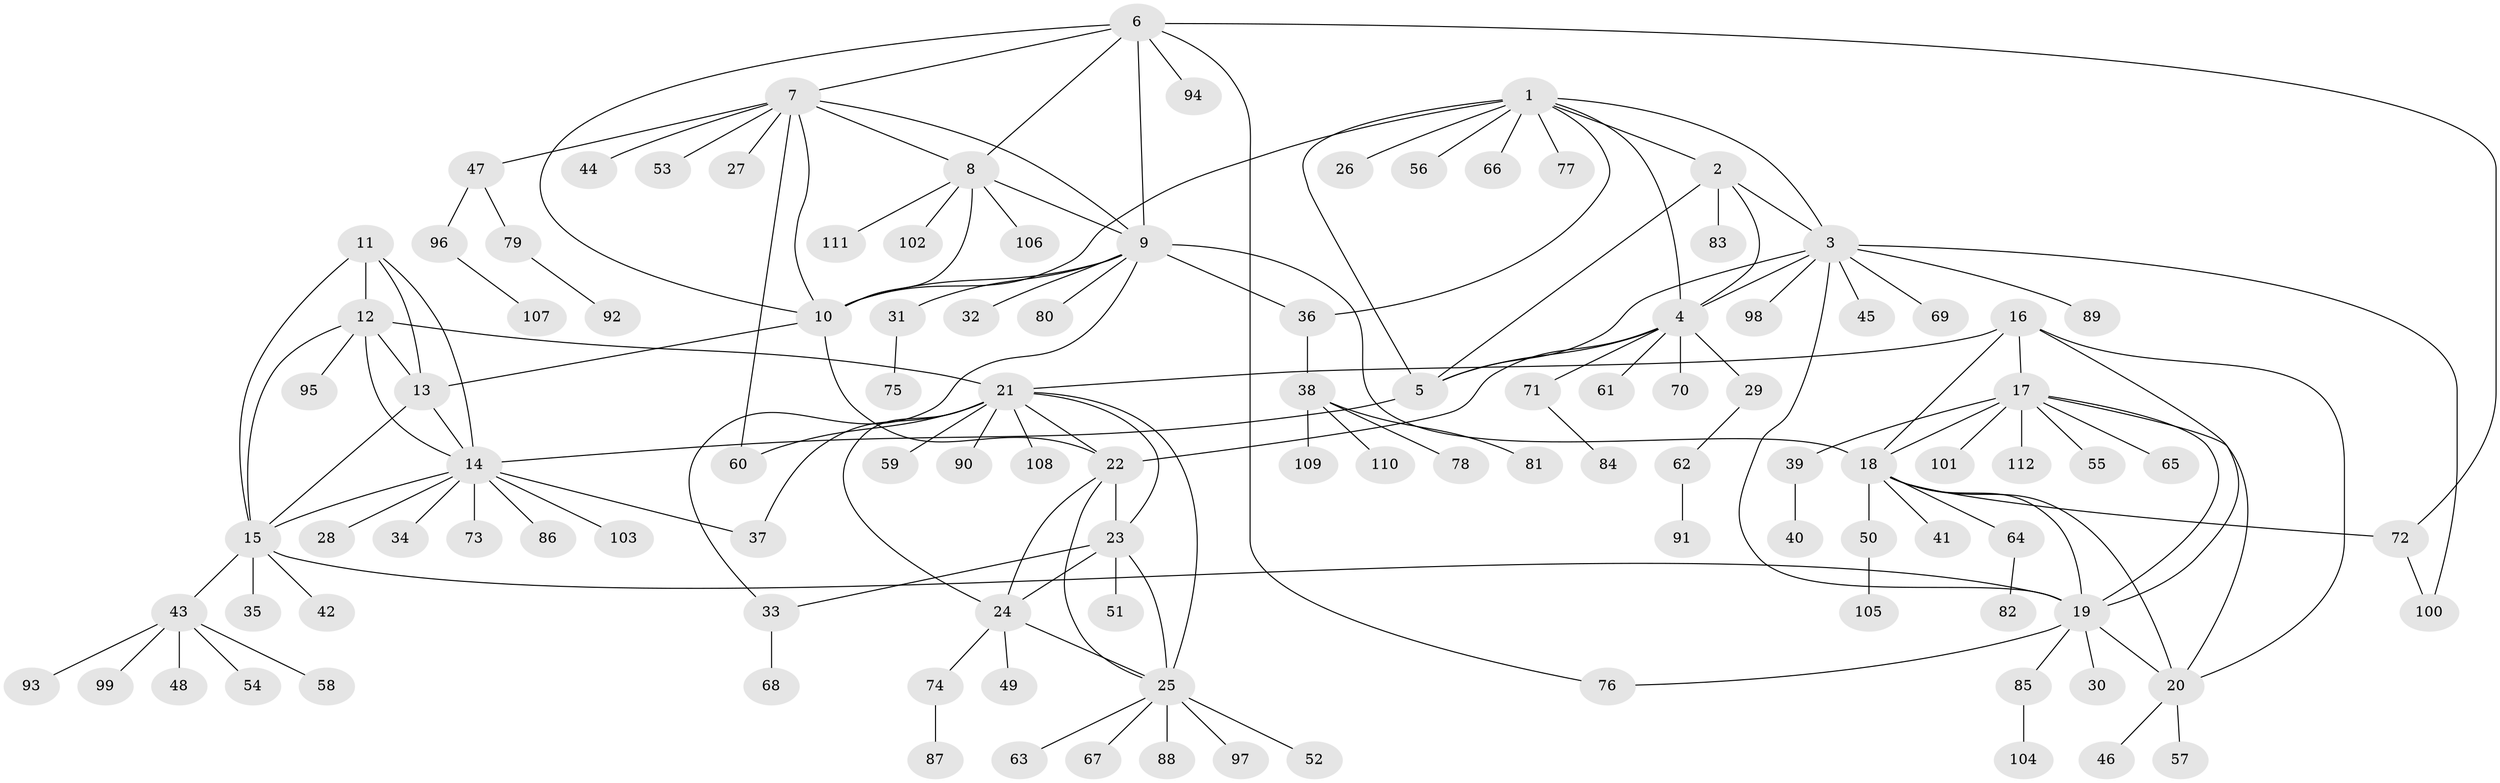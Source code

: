 // coarse degree distribution, {8: 0.047619047619047616, 3: 0.047619047619047616, 9: 0.047619047619047616, 10: 0.011904761904761904, 4: 0.03571428571428571, 7: 0.05952380952380952, 5: 0.023809523809523808, 1: 0.6547619047619048, 2: 0.07142857142857142}
// Generated by graph-tools (version 1.1) at 2025/52/02/27/25 19:52:21]
// undirected, 112 vertices, 154 edges
graph export_dot {
graph [start="1"]
  node [color=gray90,style=filled];
  1;
  2;
  3;
  4;
  5;
  6;
  7;
  8;
  9;
  10;
  11;
  12;
  13;
  14;
  15;
  16;
  17;
  18;
  19;
  20;
  21;
  22;
  23;
  24;
  25;
  26;
  27;
  28;
  29;
  30;
  31;
  32;
  33;
  34;
  35;
  36;
  37;
  38;
  39;
  40;
  41;
  42;
  43;
  44;
  45;
  46;
  47;
  48;
  49;
  50;
  51;
  52;
  53;
  54;
  55;
  56;
  57;
  58;
  59;
  60;
  61;
  62;
  63;
  64;
  65;
  66;
  67;
  68;
  69;
  70;
  71;
  72;
  73;
  74;
  75;
  76;
  77;
  78;
  79;
  80;
  81;
  82;
  83;
  84;
  85;
  86;
  87;
  88;
  89;
  90;
  91;
  92;
  93;
  94;
  95;
  96;
  97;
  98;
  99;
  100;
  101;
  102;
  103;
  104;
  105;
  106;
  107;
  108;
  109;
  110;
  111;
  112;
  1 -- 2;
  1 -- 3;
  1 -- 4;
  1 -- 5;
  1 -- 10;
  1 -- 26;
  1 -- 36;
  1 -- 56;
  1 -- 66;
  1 -- 77;
  2 -- 3;
  2 -- 4;
  2 -- 5;
  2 -- 83;
  3 -- 4;
  3 -- 5;
  3 -- 19;
  3 -- 45;
  3 -- 69;
  3 -- 89;
  3 -- 98;
  3 -- 100;
  4 -- 5;
  4 -- 22;
  4 -- 29;
  4 -- 61;
  4 -- 70;
  4 -- 71;
  5 -- 14;
  6 -- 7;
  6 -- 8;
  6 -- 9;
  6 -- 10;
  6 -- 72;
  6 -- 76;
  6 -- 94;
  7 -- 8;
  7 -- 9;
  7 -- 10;
  7 -- 27;
  7 -- 44;
  7 -- 47;
  7 -- 53;
  7 -- 60;
  8 -- 9;
  8 -- 10;
  8 -- 102;
  8 -- 106;
  8 -- 111;
  9 -- 10;
  9 -- 18;
  9 -- 31;
  9 -- 32;
  9 -- 33;
  9 -- 36;
  9 -- 80;
  10 -- 13;
  10 -- 22;
  11 -- 12;
  11 -- 13;
  11 -- 14;
  11 -- 15;
  12 -- 13;
  12 -- 14;
  12 -- 15;
  12 -- 21;
  12 -- 95;
  13 -- 14;
  13 -- 15;
  14 -- 15;
  14 -- 28;
  14 -- 34;
  14 -- 37;
  14 -- 73;
  14 -- 86;
  14 -- 103;
  15 -- 19;
  15 -- 35;
  15 -- 42;
  15 -- 43;
  16 -- 17;
  16 -- 18;
  16 -- 19;
  16 -- 20;
  16 -- 21;
  17 -- 18;
  17 -- 19;
  17 -- 20;
  17 -- 39;
  17 -- 55;
  17 -- 65;
  17 -- 101;
  17 -- 112;
  18 -- 19;
  18 -- 20;
  18 -- 41;
  18 -- 50;
  18 -- 64;
  18 -- 72;
  19 -- 20;
  19 -- 30;
  19 -- 76;
  19 -- 85;
  20 -- 46;
  20 -- 57;
  21 -- 22;
  21 -- 23;
  21 -- 24;
  21 -- 25;
  21 -- 37;
  21 -- 59;
  21 -- 60;
  21 -- 90;
  21 -- 108;
  22 -- 23;
  22 -- 24;
  22 -- 25;
  23 -- 24;
  23 -- 25;
  23 -- 33;
  23 -- 51;
  24 -- 25;
  24 -- 49;
  24 -- 74;
  25 -- 52;
  25 -- 63;
  25 -- 67;
  25 -- 88;
  25 -- 97;
  29 -- 62;
  31 -- 75;
  33 -- 68;
  36 -- 38;
  38 -- 78;
  38 -- 81;
  38 -- 109;
  38 -- 110;
  39 -- 40;
  43 -- 48;
  43 -- 54;
  43 -- 58;
  43 -- 93;
  43 -- 99;
  47 -- 79;
  47 -- 96;
  50 -- 105;
  62 -- 91;
  64 -- 82;
  71 -- 84;
  72 -- 100;
  74 -- 87;
  79 -- 92;
  85 -- 104;
  96 -- 107;
}

